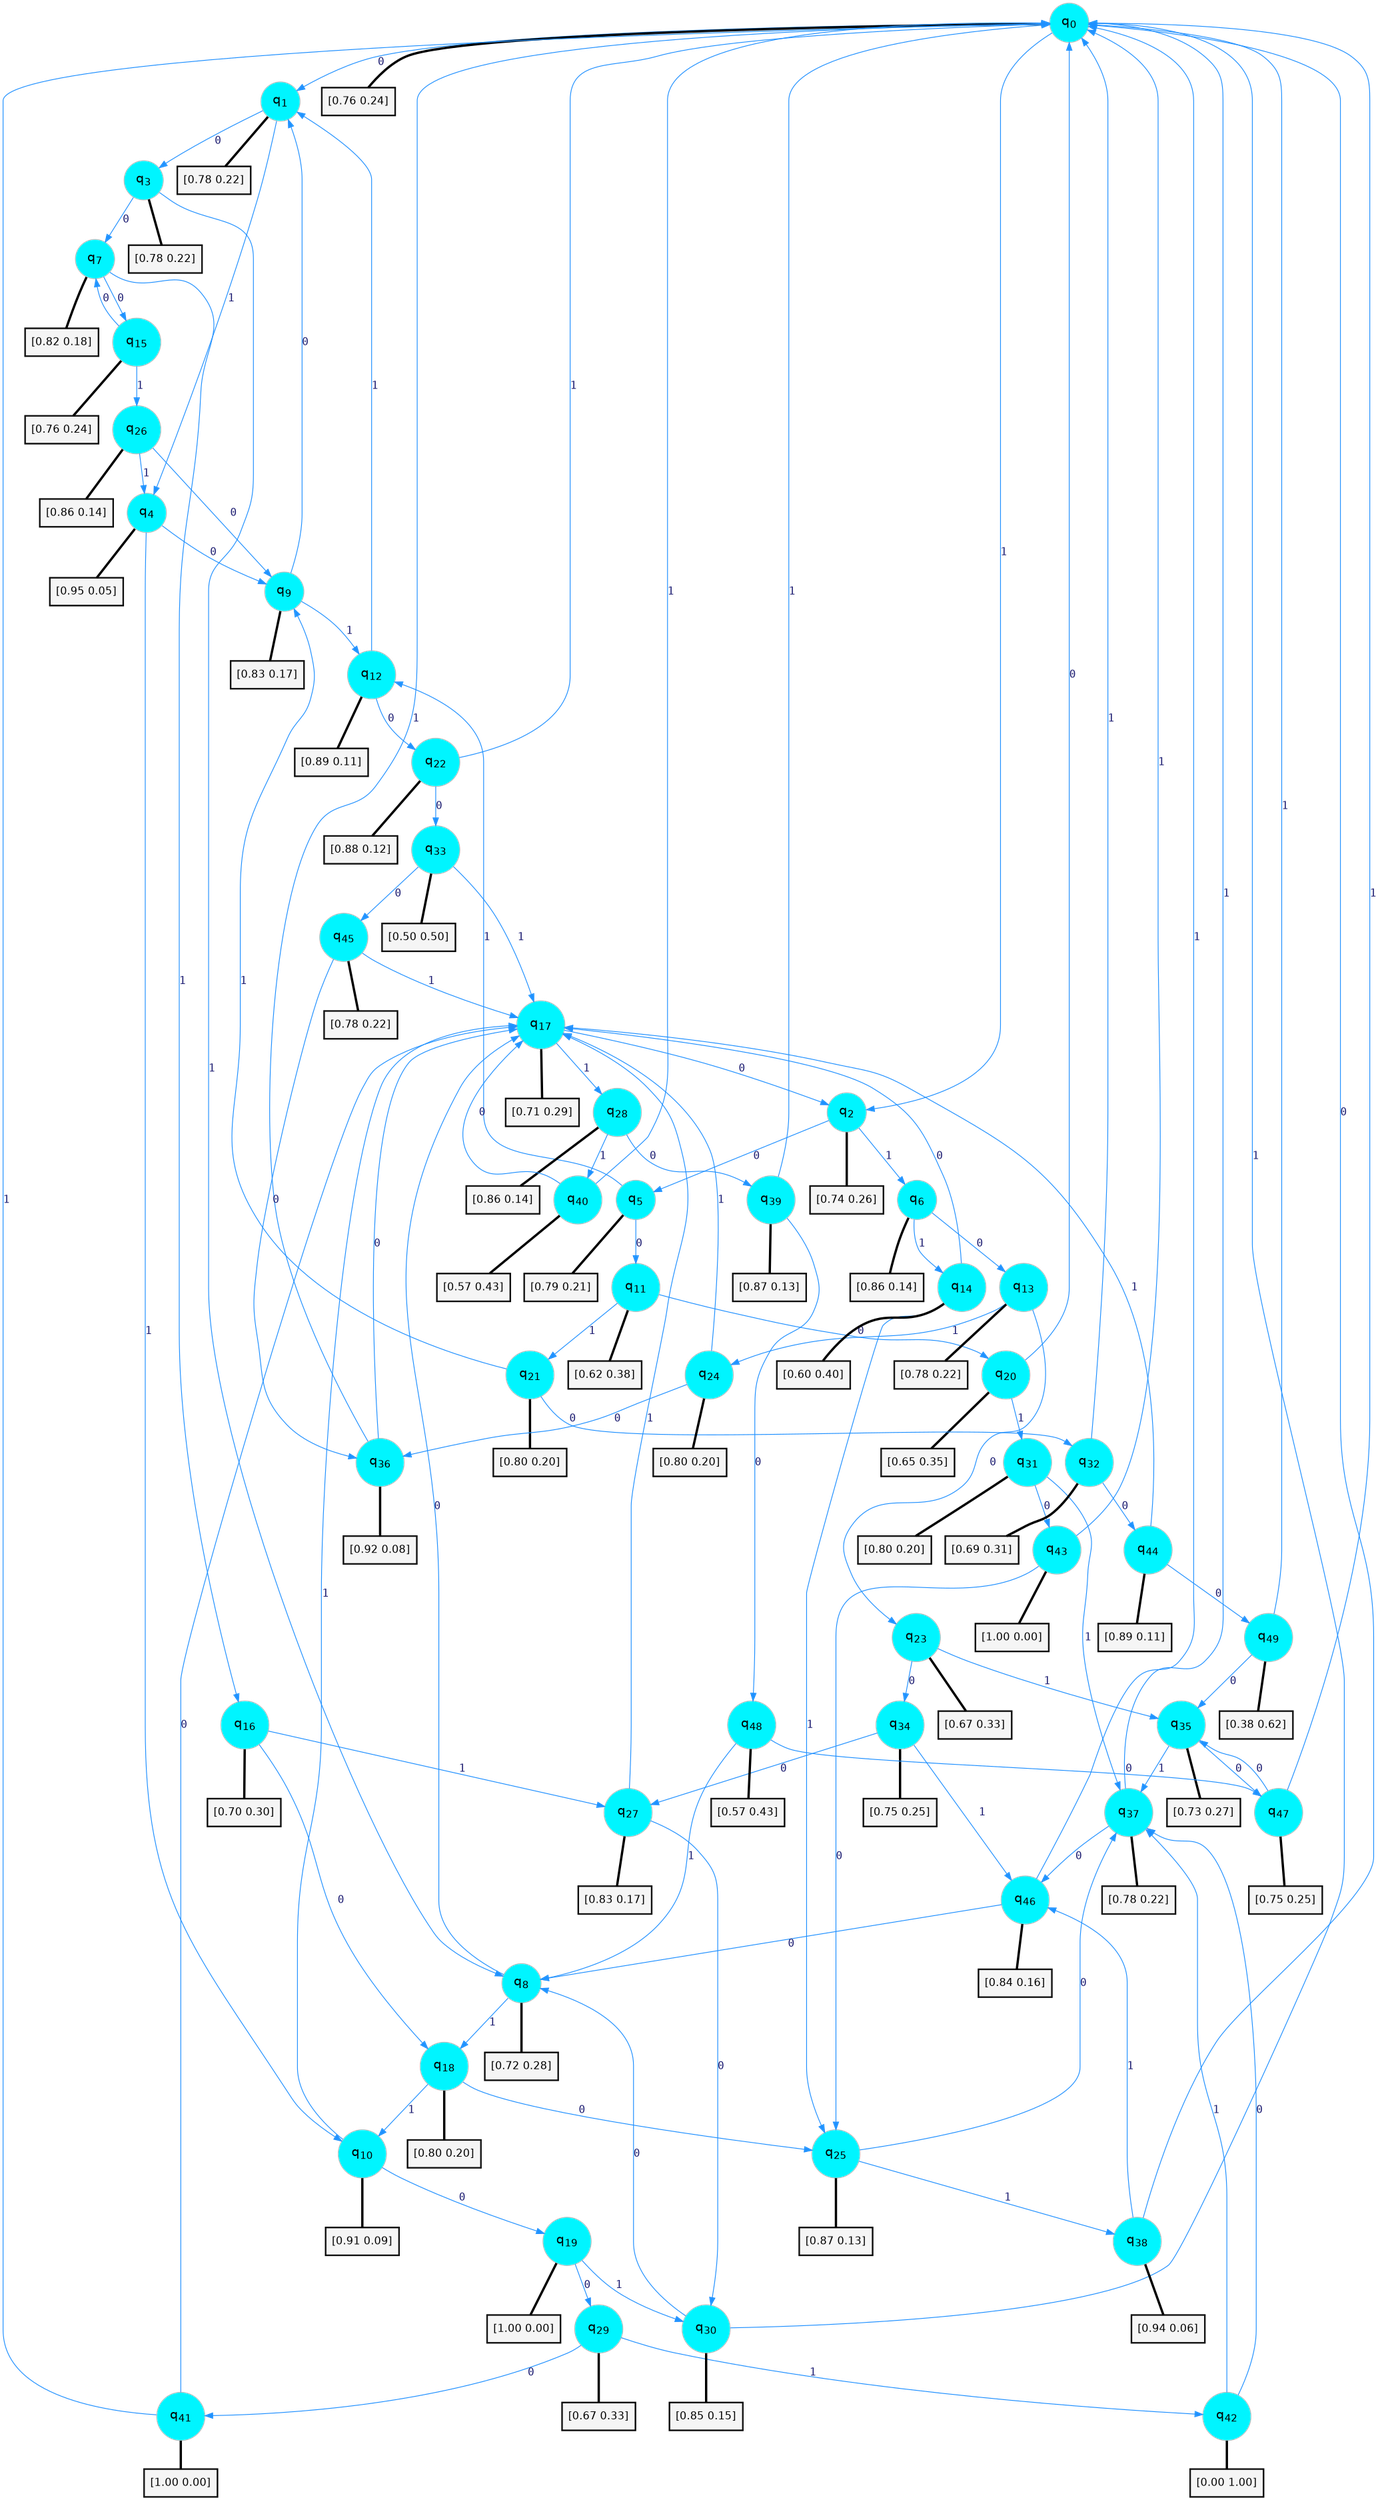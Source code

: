 digraph G {
graph [
bgcolor=transparent, dpi=300, rankdir=TD, size="40,25"];
node [
color=gray, fillcolor=turquoise1, fontcolor=black, fontname=Helvetica, fontsize=16, fontweight=bold, shape=circle, style=filled];
edge [
arrowsize=1, color=dodgerblue1, fontcolor=midnightblue, fontname=courier, fontweight=bold, penwidth=1, style=solid, weight=20];
0[label=<q<SUB>0</SUB>>];
1[label=<q<SUB>1</SUB>>];
2[label=<q<SUB>2</SUB>>];
3[label=<q<SUB>3</SUB>>];
4[label=<q<SUB>4</SUB>>];
5[label=<q<SUB>5</SUB>>];
6[label=<q<SUB>6</SUB>>];
7[label=<q<SUB>7</SUB>>];
8[label=<q<SUB>8</SUB>>];
9[label=<q<SUB>9</SUB>>];
10[label=<q<SUB>10</SUB>>];
11[label=<q<SUB>11</SUB>>];
12[label=<q<SUB>12</SUB>>];
13[label=<q<SUB>13</SUB>>];
14[label=<q<SUB>14</SUB>>];
15[label=<q<SUB>15</SUB>>];
16[label=<q<SUB>16</SUB>>];
17[label=<q<SUB>17</SUB>>];
18[label=<q<SUB>18</SUB>>];
19[label=<q<SUB>19</SUB>>];
20[label=<q<SUB>20</SUB>>];
21[label=<q<SUB>21</SUB>>];
22[label=<q<SUB>22</SUB>>];
23[label=<q<SUB>23</SUB>>];
24[label=<q<SUB>24</SUB>>];
25[label=<q<SUB>25</SUB>>];
26[label=<q<SUB>26</SUB>>];
27[label=<q<SUB>27</SUB>>];
28[label=<q<SUB>28</SUB>>];
29[label=<q<SUB>29</SUB>>];
30[label=<q<SUB>30</SUB>>];
31[label=<q<SUB>31</SUB>>];
32[label=<q<SUB>32</SUB>>];
33[label=<q<SUB>33</SUB>>];
34[label=<q<SUB>34</SUB>>];
35[label=<q<SUB>35</SUB>>];
36[label=<q<SUB>36</SUB>>];
37[label=<q<SUB>37</SUB>>];
38[label=<q<SUB>38</SUB>>];
39[label=<q<SUB>39</SUB>>];
40[label=<q<SUB>40</SUB>>];
41[label=<q<SUB>41</SUB>>];
42[label=<q<SUB>42</SUB>>];
43[label=<q<SUB>43</SUB>>];
44[label=<q<SUB>44</SUB>>];
45[label=<q<SUB>45</SUB>>];
46[label=<q<SUB>46</SUB>>];
47[label=<q<SUB>47</SUB>>];
48[label=<q<SUB>48</SUB>>];
49[label=<q<SUB>49</SUB>>];
50[label="[0.76 0.24]", shape=box,fontcolor=black, fontname=Helvetica, fontsize=14, penwidth=2, fillcolor=whitesmoke,color=black];
51[label="[0.78 0.22]", shape=box,fontcolor=black, fontname=Helvetica, fontsize=14, penwidth=2, fillcolor=whitesmoke,color=black];
52[label="[0.74 0.26]", shape=box,fontcolor=black, fontname=Helvetica, fontsize=14, penwidth=2, fillcolor=whitesmoke,color=black];
53[label="[0.78 0.22]", shape=box,fontcolor=black, fontname=Helvetica, fontsize=14, penwidth=2, fillcolor=whitesmoke,color=black];
54[label="[0.95 0.05]", shape=box,fontcolor=black, fontname=Helvetica, fontsize=14, penwidth=2, fillcolor=whitesmoke,color=black];
55[label="[0.79 0.21]", shape=box,fontcolor=black, fontname=Helvetica, fontsize=14, penwidth=2, fillcolor=whitesmoke,color=black];
56[label="[0.86 0.14]", shape=box,fontcolor=black, fontname=Helvetica, fontsize=14, penwidth=2, fillcolor=whitesmoke,color=black];
57[label="[0.82 0.18]", shape=box,fontcolor=black, fontname=Helvetica, fontsize=14, penwidth=2, fillcolor=whitesmoke,color=black];
58[label="[0.72 0.28]", shape=box,fontcolor=black, fontname=Helvetica, fontsize=14, penwidth=2, fillcolor=whitesmoke,color=black];
59[label="[0.83 0.17]", shape=box,fontcolor=black, fontname=Helvetica, fontsize=14, penwidth=2, fillcolor=whitesmoke,color=black];
60[label="[0.91 0.09]", shape=box,fontcolor=black, fontname=Helvetica, fontsize=14, penwidth=2, fillcolor=whitesmoke,color=black];
61[label="[0.62 0.38]", shape=box,fontcolor=black, fontname=Helvetica, fontsize=14, penwidth=2, fillcolor=whitesmoke,color=black];
62[label="[0.89 0.11]", shape=box,fontcolor=black, fontname=Helvetica, fontsize=14, penwidth=2, fillcolor=whitesmoke,color=black];
63[label="[0.78 0.22]", shape=box,fontcolor=black, fontname=Helvetica, fontsize=14, penwidth=2, fillcolor=whitesmoke,color=black];
64[label="[0.60 0.40]", shape=box,fontcolor=black, fontname=Helvetica, fontsize=14, penwidth=2, fillcolor=whitesmoke,color=black];
65[label="[0.76 0.24]", shape=box,fontcolor=black, fontname=Helvetica, fontsize=14, penwidth=2, fillcolor=whitesmoke,color=black];
66[label="[0.70 0.30]", shape=box,fontcolor=black, fontname=Helvetica, fontsize=14, penwidth=2, fillcolor=whitesmoke,color=black];
67[label="[0.71 0.29]", shape=box,fontcolor=black, fontname=Helvetica, fontsize=14, penwidth=2, fillcolor=whitesmoke,color=black];
68[label="[0.80 0.20]", shape=box,fontcolor=black, fontname=Helvetica, fontsize=14, penwidth=2, fillcolor=whitesmoke,color=black];
69[label="[1.00 0.00]", shape=box,fontcolor=black, fontname=Helvetica, fontsize=14, penwidth=2, fillcolor=whitesmoke,color=black];
70[label="[0.65 0.35]", shape=box,fontcolor=black, fontname=Helvetica, fontsize=14, penwidth=2, fillcolor=whitesmoke,color=black];
71[label="[0.80 0.20]", shape=box,fontcolor=black, fontname=Helvetica, fontsize=14, penwidth=2, fillcolor=whitesmoke,color=black];
72[label="[0.88 0.12]", shape=box,fontcolor=black, fontname=Helvetica, fontsize=14, penwidth=2, fillcolor=whitesmoke,color=black];
73[label="[0.67 0.33]", shape=box,fontcolor=black, fontname=Helvetica, fontsize=14, penwidth=2, fillcolor=whitesmoke,color=black];
74[label="[0.80 0.20]", shape=box,fontcolor=black, fontname=Helvetica, fontsize=14, penwidth=2, fillcolor=whitesmoke,color=black];
75[label="[0.87 0.13]", shape=box,fontcolor=black, fontname=Helvetica, fontsize=14, penwidth=2, fillcolor=whitesmoke,color=black];
76[label="[0.86 0.14]", shape=box,fontcolor=black, fontname=Helvetica, fontsize=14, penwidth=2, fillcolor=whitesmoke,color=black];
77[label="[0.83 0.17]", shape=box,fontcolor=black, fontname=Helvetica, fontsize=14, penwidth=2, fillcolor=whitesmoke,color=black];
78[label="[0.86 0.14]", shape=box,fontcolor=black, fontname=Helvetica, fontsize=14, penwidth=2, fillcolor=whitesmoke,color=black];
79[label="[0.67 0.33]", shape=box,fontcolor=black, fontname=Helvetica, fontsize=14, penwidth=2, fillcolor=whitesmoke,color=black];
80[label="[0.85 0.15]", shape=box,fontcolor=black, fontname=Helvetica, fontsize=14, penwidth=2, fillcolor=whitesmoke,color=black];
81[label="[0.80 0.20]", shape=box,fontcolor=black, fontname=Helvetica, fontsize=14, penwidth=2, fillcolor=whitesmoke,color=black];
82[label="[0.69 0.31]", shape=box,fontcolor=black, fontname=Helvetica, fontsize=14, penwidth=2, fillcolor=whitesmoke,color=black];
83[label="[0.50 0.50]", shape=box,fontcolor=black, fontname=Helvetica, fontsize=14, penwidth=2, fillcolor=whitesmoke,color=black];
84[label="[0.75 0.25]", shape=box,fontcolor=black, fontname=Helvetica, fontsize=14, penwidth=2, fillcolor=whitesmoke,color=black];
85[label="[0.73 0.27]", shape=box,fontcolor=black, fontname=Helvetica, fontsize=14, penwidth=2, fillcolor=whitesmoke,color=black];
86[label="[0.92 0.08]", shape=box,fontcolor=black, fontname=Helvetica, fontsize=14, penwidth=2, fillcolor=whitesmoke,color=black];
87[label="[0.78 0.22]", shape=box,fontcolor=black, fontname=Helvetica, fontsize=14, penwidth=2, fillcolor=whitesmoke,color=black];
88[label="[0.94 0.06]", shape=box,fontcolor=black, fontname=Helvetica, fontsize=14, penwidth=2, fillcolor=whitesmoke,color=black];
89[label="[0.87 0.13]", shape=box,fontcolor=black, fontname=Helvetica, fontsize=14, penwidth=2, fillcolor=whitesmoke,color=black];
90[label="[0.57 0.43]", shape=box,fontcolor=black, fontname=Helvetica, fontsize=14, penwidth=2, fillcolor=whitesmoke,color=black];
91[label="[1.00 0.00]", shape=box,fontcolor=black, fontname=Helvetica, fontsize=14, penwidth=2, fillcolor=whitesmoke,color=black];
92[label="[0.00 1.00]", shape=box,fontcolor=black, fontname=Helvetica, fontsize=14, penwidth=2, fillcolor=whitesmoke,color=black];
93[label="[1.00 0.00]", shape=box,fontcolor=black, fontname=Helvetica, fontsize=14, penwidth=2, fillcolor=whitesmoke,color=black];
94[label="[0.89 0.11]", shape=box,fontcolor=black, fontname=Helvetica, fontsize=14, penwidth=2, fillcolor=whitesmoke,color=black];
95[label="[0.78 0.22]", shape=box,fontcolor=black, fontname=Helvetica, fontsize=14, penwidth=2, fillcolor=whitesmoke,color=black];
96[label="[0.84 0.16]", shape=box,fontcolor=black, fontname=Helvetica, fontsize=14, penwidth=2, fillcolor=whitesmoke,color=black];
97[label="[0.75 0.25]", shape=box,fontcolor=black, fontname=Helvetica, fontsize=14, penwidth=2, fillcolor=whitesmoke,color=black];
98[label="[0.57 0.43]", shape=box,fontcolor=black, fontname=Helvetica, fontsize=14, penwidth=2, fillcolor=whitesmoke,color=black];
99[label="[0.38 0.62]", shape=box,fontcolor=black, fontname=Helvetica, fontsize=14, penwidth=2, fillcolor=whitesmoke,color=black];
0->1 [label=0];
0->2 [label=1];
0->50 [arrowhead=none, penwidth=3,color=black];
1->3 [label=0];
1->4 [label=1];
1->51 [arrowhead=none, penwidth=3,color=black];
2->5 [label=0];
2->6 [label=1];
2->52 [arrowhead=none, penwidth=3,color=black];
3->7 [label=0];
3->8 [label=1];
3->53 [arrowhead=none, penwidth=3,color=black];
4->9 [label=0];
4->10 [label=1];
4->54 [arrowhead=none, penwidth=3,color=black];
5->11 [label=0];
5->12 [label=1];
5->55 [arrowhead=none, penwidth=3,color=black];
6->13 [label=0];
6->14 [label=1];
6->56 [arrowhead=none, penwidth=3,color=black];
7->15 [label=0];
7->16 [label=1];
7->57 [arrowhead=none, penwidth=3,color=black];
8->17 [label=0];
8->18 [label=1];
8->58 [arrowhead=none, penwidth=3,color=black];
9->1 [label=0];
9->12 [label=1];
9->59 [arrowhead=none, penwidth=3,color=black];
10->19 [label=0];
10->17 [label=1];
10->60 [arrowhead=none, penwidth=3,color=black];
11->20 [label=0];
11->21 [label=1];
11->61 [arrowhead=none, penwidth=3,color=black];
12->22 [label=0];
12->1 [label=1];
12->62 [arrowhead=none, penwidth=3,color=black];
13->23 [label=0];
13->24 [label=1];
13->63 [arrowhead=none, penwidth=3,color=black];
14->17 [label=0];
14->25 [label=1];
14->64 [arrowhead=none, penwidth=3,color=black];
15->7 [label=0];
15->26 [label=1];
15->65 [arrowhead=none, penwidth=3,color=black];
16->18 [label=0];
16->27 [label=1];
16->66 [arrowhead=none, penwidth=3,color=black];
17->2 [label=0];
17->28 [label=1];
17->67 [arrowhead=none, penwidth=3,color=black];
18->25 [label=0];
18->10 [label=1];
18->68 [arrowhead=none, penwidth=3,color=black];
19->29 [label=0];
19->30 [label=1];
19->69 [arrowhead=none, penwidth=3,color=black];
20->0 [label=0];
20->31 [label=1];
20->70 [arrowhead=none, penwidth=3,color=black];
21->32 [label=0];
21->9 [label=1];
21->71 [arrowhead=none, penwidth=3,color=black];
22->33 [label=0];
22->0 [label=1];
22->72 [arrowhead=none, penwidth=3,color=black];
23->34 [label=0];
23->35 [label=1];
23->73 [arrowhead=none, penwidth=3,color=black];
24->36 [label=0];
24->17 [label=1];
24->74 [arrowhead=none, penwidth=3,color=black];
25->37 [label=0];
25->38 [label=1];
25->75 [arrowhead=none, penwidth=3,color=black];
26->9 [label=0];
26->4 [label=1];
26->76 [arrowhead=none, penwidth=3,color=black];
27->30 [label=0];
27->17 [label=1];
27->77 [arrowhead=none, penwidth=3,color=black];
28->39 [label=0];
28->40 [label=1];
28->78 [arrowhead=none, penwidth=3,color=black];
29->41 [label=0];
29->42 [label=1];
29->79 [arrowhead=none, penwidth=3,color=black];
30->8 [label=0];
30->0 [label=1];
30->80 [arrowhead=none, penwidth=3,color=black];
31->43 [label=0];
31->37 [label=1];
31->81 [arrowhead=none, penwidth=3,color=black];
32->44 [label=0];
32->0 [label=1];
32->82 [arrowhead=none, penwidth=3,color=black];
33->45 [label=0];
33->17 [label=1];
33->83 [arrowhead=none, penwidth=3,color=black];
34->27 [label=0];
34->46 [label=1];
34->84 [arrowhead=none, penwidth=3,color=black];
35->47 [label=0];
35->37 [label=1];
35->85 [arrowhead=none, penwidth=3,color=black];
36->17 [label=0];
36->0 [label=1];
36->86 [arrowhead=none, penwidth=3,color=black];
37->46 [label=0];
37->0 [label=1];
37->87 [arrowhead=none, penwidth=3,color=black];
38->0 [label=0];
38->46 [label=1];
38->88 [arrowhead=none, penwidth=3,color=black];
39->48 [label=0];
39->0 [label=1];
39->89 [arrowhead=none, penwidth=3,color=black];
40->17 [label=0];
40->0 [label=1];
40->90 [arrowhead=none, penwidth=3,color=black];
41->17 [label=0];
41->0 [label=1];
41->91 [arrowhead=none, penwidth=3,color=black];
42->37 [label=0];
42->37 [label=1];
42->92 [arrowhead=none, penwidth=3,color=black];
43->25 [label=0];
43->0 [label=1];
43->93 [arrowhead=none, penwidth=3,color=black];
44->49 [label=0];
44->17 [label=1];
44->94 [arrowhead=none, penwidth=3,color=black];
45->36 [label=0];
45->17 [label=1];
45->95 [arrowhead=none, penwidth=3,color=black];
46->8 [label=0];
46->0 [label=1];
46->96 [arrowhead=none, penwidth=3,color=black];
47->35 [label=0];
47->0 [label=1];
47->97 [arrowhead=none, penwidth=3,color=black];
48->47 [label=0];
48->8 [label=1];
48->98 [arrowhead=none, penwidth=3,color=black];
49->35 [label=0];
49->0 [label=1];
49->99 [arrowhead=none, penwidth=3,color=black];
}

